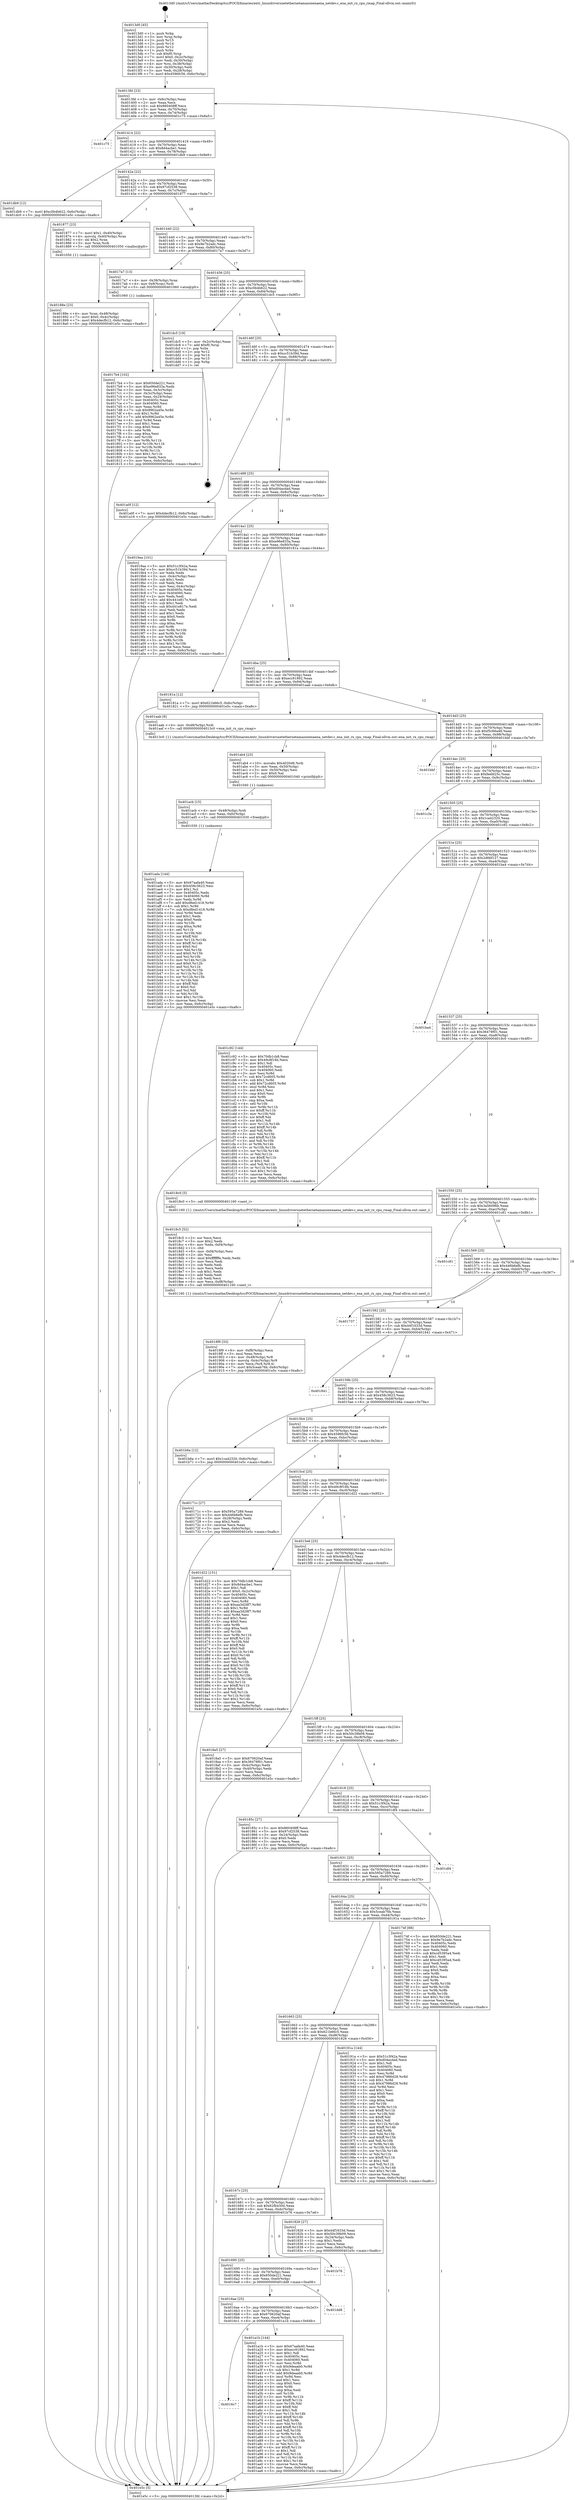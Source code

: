digraph "0x4013d0" {
  label = "0x4013d0 (/mnt/c/Users/mathe/Desktop/tcc/POCII/binaries/extr_linuxdriversnetethernetamazonenaena_netdev.c_ena_init_rx_cpu_rmap_Final-ollvm.out::main(0))"
  labelloc = "t"
  node[shape=record]

  Entry [label="",width=0.3,height=0.3,shape=circle,fillcolor=black,style=filled]
  "0x4013fd" [label="{
     0x4013fd [23]\l
     | [instrs]\l
     &nbsp;&nbsp;0x4013fd \<+3\>: mov -0x6c(%rbp),%eax\l
     &nbsp;&nbsp;0x401400 \<+2\>: mov %eax,%ecx\l
     &nbsp;&nbsp;0x401402 \<+6\>: sub $0x860408ff,%ecx\l
     &nbsp;&nbsp;0x401408 \<+3\>: mov %eax,-0x70(%rbp)\l
     &nbsp;&nbsp;0x40140b \<+3\>: mov %ecx,-0x74(%rbp)\l
     &nbsp;&nbsp;0x40140e \<+6\>: je 0000000000401c75 \<main+0x8a5\>\l
  }"]
  "0x401c75" [label="{
     0x401c75\l
  }", style=dashed]
  "0x401414" [label="{
     0x401414 [22]\l
     | [instrs]\l
     &nbsp;&nbsp;0x401414 \<+5\>: jmp 0000000000401419 \<main+0x49\>\l
     &nbsp;&nbsp;0x401419 \<+3\>: mov -0x70(%rbp),%eax\l
     &nbsp;&nbsp;0x40141c \<+5\>: sub $0x8d4acbe1,%eax\l
     &nbsp;&nbsp;0x401421 \<+3\>: mov %eax,-0x78(%rbp)\l
     &nbsp;&nbsp;0x401424 \<+6\>: je 0000000000401db9 \<main+0x9e9\>\l
  }"]
  Exit [label="",width=0.3,height=0.3,shape=circle,fillcolor=black,style=filled,peripheries=2]
  "0x401db9" [label="{
     0x401db9 [12]\l
     | [instrs]\l
     &nbsp;&nbsp;0x401db9 \<+7\>: movl $0xc0b4b622,-0x6c(%rbp)\l
     &nbsp;&nbsp;0x401dc0 \<+5\>: jmp 0000000000401e5c \<main+0xa8c\>\l
  }"]
  "0x40142a" [label="{
     0x40142a [22]\l
     | [instrs]\l
     &nbsp;&nbsp;0x40142a \<+5\>: jmp 000000000040142f \<main+0x5f\>\l
     &nbsp;&nbsp;0x40142f \<+3\>: mov -0x70(%rbp),%eax\l
     &nbsp;&nbsp;0x401432 \<+5\>: sub $0x97cf2538,%eax\l
     &nbsp;&nbsp;0x401437 \<+3\>: mov %eax,-0x7c(%rbp)\l
     &nbsp;&nbsp;0x40143a \<+6\>: je 0000000000401877 \<main+0x4a7\>\l
  }"]
  "0x401ada" [label="{
     0x401ada [144]\l
     | [instrs]\l
     &nbsp;&nbsp;0x401ada \<+5\>: mov $0x67aafa40,%eax\l
     &nbsp;&nbsp;0x401adf \<+5\>: mov $0x458c3623,%esi\l
     &nbsp;&nbsp;0x401ae4 \<+2\>: mov $0x1,%cl\l
     &nbsp;&nbsp;0x401ae6 \<+7\>: mov 0x40405c,%edx\l
     &nbsp;&nbsp;0x401aed \<+8\>: mov 0x404060,%r8d\l
     &nbsp;&nbsp;0x401af5 \<+3\>: mov %edx,%r9d\l
     &nbsp;&nbsp;0x401af8 \<+7\>: add $0xd8ed1418,%r9d\l
     &nbsp;&nbsp;0x401aff \<+4\>: sub $0x1,%r9d\l
     &nbsp;&nbsp;0x401b03 \<+7\>: sub $0xd8ed1418,%r9d\l
     &nbsp;&nbsp;0x401b0a \<+4\>: imul %r9d,%edx\l
     &nbsp;&nbsp;0x401b0e \<+3\>: and $0x1,%edx\l
     &nbsp;&nbsp;0x401b11 \<+3\>: cmp $0x0,%edx\l
     &nbsp;&nbsp;0x401b14 \<+4\>: sete %r10b\l
     &nbsp;&nbsp;0x401b18 \<+4\>: cmp $0xa,%r8d\l
     &nbsp;&nbsp;0x401b1c \<+4\>: setl %r11b\l
     &nbsp;&nbsp;0x401b20 \<+3\>: mov %r10b,%bl\l
     &nbsp;&nbsp;0x401b23 \<+3\>: xor $0xff,%bl\l
     &nbsp;&nbsp;0x401b26 \<+3\>: mov %r11b,%r14b\l
     &nbsp;&nbsp;0x401b29 \<+4\>: xor $0xff,%r14b\l
     &nbsp;&nbsp;0x401b2d \<+3\>: xor $0x0,%cl\l
     &nbsp;&nbsp;0x401b30 \<+3\>: mov %bl,%r15b\l
     &nbsp;&nbsp;0x401b33 \<+4\>: and $0x0,%r15b\l
     &nbsp;&nbsp;0x401b37 \<+3\>: and %cl,%r10b\l
     &nbsp;&nbsp;0x401b3a \<+3\>: mov %r14b,%r12b\l
     &nbsp;&nbsp;0x401b3d \<+4\>: and $0x0,%r12b\l
     &nbsp;&nbsp;0x401b41 \<+3\>: and %cl,%r11b\l
     &nbsp;&nbsp;0x401b44 \<+3\>: or %r10b,%r15b\l
     &nbsp;&nbsp;0x401b47 \<+3\>: or %r11b,%r12b\l
     &nbsp;&nbsp;0x401b4a \<+3\>: xor %r12b,%r15b\l
     &nbsp;&nbsp;0x401b4d \<+3\>: or %r14b,%bl\l
     &nbsp;&nbsp;0x401b50 \<+3\>: xor $0xff,%bl\l
     &nbsp;&nbsp;0x401b53 \<+3\>: or $0x0,%cl\l
     &nbsp;&nbsp;0x401b56 \<+2\>: and %cl,%bl\l
     &nbsp;&nbsp;0x401b58 \<+3\>: or %bl,%r15b\l
     &nbsp;&nbsp;0x401b5b \<+4\>: test $0x1,%r15b\l
     &nbsp;&nbsp;0x401b5f \<+3\>: cmovne %esi,%eax\l
     &nbsp;&nbsp;0x401b62 \<+3\>: mov %eax,-0x6c(%rbp)\l
     &nbsp;&nbsp;0x401b65 \<+5\>: jmp 0000000000401e5c \<main+0xa8c\>\l
  }"]
  "0x401877" [label="{
     0x401877 [23]\l
     | [instrs]\l
     &nbsp;&nbsp;0x401877 \<+7\>: movl $0x1,-0x40(%rbp)\l
     &nbsp;&nbsp;0x40187e \<+4\>: movslq -0x40(%rbp),%rax\l
     &nbsp;&nbsp;0x401882 \<+4\>: shl $0x2,%rax\l
     &nbsp;&nbsp;0x401886 \<+3\>: mov %rax,%rdi\l
     &nbsp;&nbsp;0x401889 \<+5\>: call 0000000000401050 \<malloc@plt\>\l
     | [calls]\l
     &nbsp;&nbsp;0x401050 \{1\} (unknown)\l
  }"]
  "0x401440" [label="{
     0x401440 [22]\l
     | [instrs]\l
     &nbsp;&nbsp;0x401440 \<+5\>: jmp 0000000000401445 \<main+0x75\>\l
     &nbsp;&nbsp;0x401445 \<+3\>: mov -0x70(%rbp),%eax\l
     &nbsp;&nbsp;0x401448 \<+5\>: sub $0x9e7b2adc,%eax\l
     &nbsp;&nbsp;0x40144d \<+3\>: mov %eax,-0x80(%rbp)\l
     &nbsp;&nbsp;0x401450 \<+6\>: je 00000000004017a7 \<main+0x3d7\>\l
  }"]
  "0x401acb" [label="{
     0x401acb [15]\l
     | [instrs]\l
     &nbsp;&nbsp;0x401acb \<+4\>: mov -0x48(%rbp),%rdi\l
     &nbsp;&nbsp;0x401acf \<+6\>: mov %eax,-0xfc(%rbp)\l
     &nbsp;&nbsp;0x401ad5 \<+5\>: call 0000000000401030 \<free@plt\>\l
     | [calls]\l
     &nbsp;&nbsp;0x401030 \{1\} (unknown)\l
  }"]
  "0x4017a7" [label="{
     0x4017a7 [13]\l
     | [instrs]\l
     &nbsp;&nbsp;0x4017a7 \<+4\>: mov -0x38(%rbp),%rax\l
     &nbsp;&nbsp;0x4017ab \<+4\>: mov 0x8(%rax),%rdi\l
     &nbsp;&nbsp;0x4017af \<+5\>: call 0000000000401060 \<atoi@plt\>\l
     | [calls]\l
     &nbsp;&nbsp;0x401060 \{1\} (unknown)\l
  }"]
  "0x401456" [label="{
     0x401456 [25]\l
     | [instrs]\l
     &nbsp;&nbsp;0x401456 \<+5\>: jmp 000000000040145b \<main+0x8b\>\l
     &nbsp;&nbsp;0x40145b \<+3\>: mov -0x70(%rbp),%eax\l
     &nbsp;&nbsp;0x40145e \<+5\>: sub $0xc0b4b622,%eax\l
     &nbsp;&nbsp;0x401463 \<+6\>: mov %eax,-0x84(%rbp)\l
     &nbsp;&nbsp;0x401469 \<+6\>: je 0000000000401dc5 \<main+0x9f5\>\l
  }"]
  "0x401ab4" [label="{
     0x401ab4 [23]\l
     | [instrs]\l
     &nbsp;&nbsp;0x401ab4 \<+10\>: movabs $0x4020d6,%rdi\l
     &nbsp;&nbsp;0x401abe \<+3\>: mov %eax,-0x50(%rbp)\l
     &nbsp;&nbsp;0x401ac1 \<+3\>: mov -0x50(%rbp),%esi\l
     &nbsp;&nbsp;0x401ac4 \<+2\>: mov $0x0,%al\l
     &nbsp;&nbsp;0x401ac6 \<+5\>: call 0000000000401040 \<printf@plt\>\l
     | [calls]\l
     &nbsp;&nbsp;0x401040 \{1\} (unknown)\l
  }"]
  "0x401dc5" [label="{
     0x401dc5 [19]\l
     | [instrs]\l
     &nbsp;&nbsp;0x401dc5 \<+3\>: mov -0x2c(%rbp),%eax\l
     &nbsp;&nbsp;0x401dc8 \<+7\>: add $0xf0,%rsp\l
     &nbsp;&nbsp;0x401dcf \<+1\>: pop %rbx\l
     &nbsp;&nbsp;0x401dd0 \<+2\>: pop %r12\l
     &nbsp;&nbsp;0x401dd2 \<+2\>: pop %r14\l
     &nbsp;&nbsp;0x401dd4 \<+2\>: pop %r15\l
     &nbsp;&nbsp;0x401dd6 \<+1\>: pop %rbp\l
     &nbsp;&nbsp;0x401dd7 \<+1\>: ret\l
  }"]
  "0x40146f" [label="{
     0x40146f [25]\l
     | [instrs]\l
     &nbsp;&nbsp;0x40146f \<+5\>: jmp 0000000000401474 \<main+0xa4\>\l
     &nbsp;&nbsp;0x401474 \<+3\>: mov -0x70(%rbp),%eax\l
     &nbsp;&nbsp;0x401477 \<+5\>: sub $0xcc51b39d,%eax\l
     &nbsp;&nbsp;0x40147c \<+6\>: mov %eax,-0x88(%rbp)\l
     &nbsp;&nbsp;0x401482 \<+6\>: je 0000000000401a0f \<main+0x63f\>\l
  }"]
  "0x4016c7" [label="{
     0x4016c7\l
  }", style=dashed]
  "0x401a0f" [label="{
     0x401a0f [12]\l
     | [instrs]\l
     &nbsp;&nbsp;0x401a0f \<+7\>: movl $0x4decfb12,-0x6c(%rbp)\l
     &nbsp;&nbsp;0x401a16 \<+5\>: jmp 0000000000401e5c \<main+0xa8c\>\l
  }"]
  "0x401488" [label="{
     0x401488 [25]\l
     | [instrs]\l
     &nbsp;&nbsp;0x401488 \<+5\>: jmp 000000000040148d \<main+0xbd\>\l
     &nbsp;&nbsp;0x40148d \<+3\>: mov -0x70(%rbp),%eax\l
     &nbsp;&nbsp;0x401490 \<+5\>: sub $0xd04acdad,%eax\l
     &nbsp;&nbsp;0x401495 \<+6\>: mov %eax,-0x8c(%rbp)\l
     &nbsp;&nbsp;0x40149b \<+6\>: je 00000000004019aa \<main+0x5da\>\l
  }"]
  "0x401a1b" [label="{
     0x401a1b [144]\l
     | [instrs]\l
     &nbsp;&nbsp;0x401a1b \<+5\>: mov $0x67aafa40,%eax\l
     &nbsp;&nbsp;0x401a20 \<+5\>: mov $0xecc91892,%ecx\l
     &nbsp;&nbsp;0x401a25 \<+2\>: mov $0x1,%dl\l
     &nbsp;&nbsp;0x401a27 \<+7\>: mov 0x40405c,%esi\l
     &nbsp;&nbsp;0x401a2e \<+7\>: mov 0x404060,%edi\l
     &nbsp;&nbsp;0x401a35 \<+3\>: mov %esi,%r8d\l
     &nbsp;&nbsp;0x401a38 \<+7\>: sub $0x9deaab0,%r8d\l
     &nbsp;&nbsp;0x401a3f \<+4\>: sub $0x1,%r8d\l
     &nbsp;&nbsp;0x401a43 \<+7\>: add $0x9deaab0,%r8d\l
     &nbsp;&nbsp;0x401a4a \<+4\>: imul %r8d,%esi\l
     &nbsp;&nbsp;0x401a4e \<+3\>: and $0x1,%esi\l
     &nbsp;&nbsp;0x401a51 \<+3\>: cmp $0x0,%esi\l
     &nbsp;&nbsp;0x401a54 \<+4\>: sete %r9b\l
     &nbsp;&nbsp;0x401a58 \<+3\>: cmp $0xa,%edi\l
     &nbsp;&nbsp;0x401a5b \<+4\>: setl %r10b\l
     &nbsp;&nbsp;0x401a5f \<+3\>: mov %r9b,%r11b\l
     &nbsp;&nbsp;0x401a62 \<+4\>: xor $0xff,%r11b\l
     &nbsp;&nbsp;0x401a66 \<+3\>: mov %r10b,%bl\l
     &nbsp;&nbsp;0x401a69 \<+3\>: xor $0xff,%bl\l
     &nbsp;&nbsp;0x401a6c \<+3\>: xor $0x1,%dl\l
     &nbsp;&nbsp;0x401a6f \<+3\>: mov %r11b,%r14b\l
     &nbsp;&nbsp;0x401a72 \<+4\>: and $0xff,%r14b\l
     &nbsp;&nbsp;0x401a76 \<+3\>: and %dl,%r9b\l
     &nbsp;&nbsp;0x401a79 \<+3\>: mov %bl,%r15b\l
     &nbsp;&nbsp;0x401a7c \<+4\>: and $0xff,%r15b\l
     &nbsp;&nbsp;0x401a80 \<+3\>: and %dl,%r10b\l
     &nbsp;&nbsp;0x401a83 \<+3\>: or %r9b,%r14b\l
     &nbsp;&nbsp;0x401a86 \<+3\>: or %r10b,%r15b\l
     &nbsp;&nbsp;0x401a89 \<+3\>: xor %r15b,%r14b\l
     &nbsp;&nbsp;0x401a8c \<+3\>: or %bl,%r11b\l
     &nbsp;&nbsp;0x401a8f \<+4\>: xor $0xff,%r11b\l
     &nbsp;&nbsp;0x401a93 \<+3\>: or $0x1,%dl\l
     &nbsp;&nbsp;0x401a96 \<+3\>: and %dl,%r11b\l
     &nbsp;&nbsp;0x401a99 \<+3\>: or %r11b,%r14b\l
     &nbsp;&nbsp;0x401a9c \<+4\>: test $0x1,%r14b\l
     &nbsp;&nbsp;0x401aa0 \<+3\>: cmovne %ecx,%eax\l
     &nbsp;&nbsp;0x401aa3 \<+3\>: mov %eax,-0x6c(%rbp)\l
     &nbsp;&nbsp;0x401aa6 \<+5\>: jmp 0000000000401e5c \<main+0xa8c\>\l
  }"]
  "0x4019aa" [label="{
     0x4019aa [101]\l
     | [instrs]\l
     &nbsp;&nbsp;0x4019aa \<+5\>: mov $0x51c3f42a,%eax\l
     &nbsp;&nbsp;0x4019af \<+5\>: mov $0xcc51b39d,%ecx\l
     &nbsp;&nbsp;0x4019b4 \<+2\>: xor %edx,%edx\l
     &nbsp;&nbsp;0x4019b6 \<+3\>: mov -0x4c(%rbp),%esi\l
     &nbsp;&nbsp;0x4019b9 \<+3\>: sub $0x1,%edx\l
     &nbsp;&nbsp;0x4019bc \<+2\>: sub %edx,%esi\l
     &nbsp;&nbsp;0x4019be \<+3\>: mov %esi,-0x4c(%rbp)\l
     &nbsp;&nbsp;0x4019c1 \<+7\>: mov 0x40405c,%edx\l
     &nbsp;&nbsp;0x4019c8 \<+7\>: mov 0x404060,%esi\l
     &nbsp;&nbsp;0x4019cf \<+2\>: mov %edx,%edi\l
     &nbsp;&nbsp;0x4019d1 \<+6\>: add $0x441e817e,%edi\l
     &nbsp;&nbsp;0x4019d7 \<+3\>: sub $0x1,%edi\l
     &nbsp;&nbsp;0x4019da \<+6\>: sub $0x441e817e,%edi\l
     &nbsp;&nbsp;0x4019e0 \<+3\>: imul %edi,%edx\l
     &nbsp;&nbsp;0x4019e3 \<+3\>: and $0x1,%edx\l
     &nbsp;&nbsp;0x4019e6 \<+3\>: cmp $0x0,%edx\l
     &nbsp;&nbsp;0x4019e9 \<+4\>: sete %r8b\l
     &nbsp;&nbsp;0x4019ed \<+3\>: cmp $0xa,%esi\l
     &nbsp;&nbsp;0x4019f0 \<+4\>: setl %r9b\l
     &nbsp;&nbsp;0x4019f4 \<+3\>: mov %r8b,%r10b\l
     &nbsp;&nbsp;0x4019f7 \<+3\>: and %r9b,%r10b\l
     &nbsp;&nbsp;0x4019fa \<+3\>: xor %r9b,%r8b\l
     &nbsp;&nbsp;0x4019fd \<+3\>: or %r8b,%r10b\l
     &nbsp;&nbsp;0x401a00 \<+4\>: test $0x1,%r10b\l
     &nbsp;&nbsp;0x401a04 \<+3\>: cmovne %ecx,%eax\l
     &nbsp;&nbsp;0x401a07 \<+3\>: mov %eax,-0x6c(%rbp)\l
     &nbsp;&nbsp;0x401a0a \<+5\>: jmp 0000000000401e5c \<main+0xa8c\>\l
  }"]
  "0x4014a1" [label="{
     0x4014a1 [25]\l
     | [instrs]\l
     &nbsp;&nbsp;0x4014a1 \<+5\>: jmp 00000000004014a6 \<main+0xd6\>\l
     &nbsp;&nbsp;0x4014a6 \<+3\>: mov -0x70(%rbp),%eax\l
     &nbsp;&nbsp;0x4014a9 \<+5\>: sub $0xe96e833a,%eax\l
     &nbsp;&nbsp;0x4014ae \<+6\>: mov %eax,-0x90(%rbp)\l
     &nbsp;&nbsp;0x4014b4 \<+6\>: je 000000000040181a \<main+0x44a\>\l
  }"]
  "0x4016ae" [label="{
     0x4016ae [25]\l
     | [instrs]\l
     &nbsp;&nbsp;0x4016ae \<+5\>: jmp 00000000004016b3 \<main+0x2e3\>\l
     &nbsp;&nbsp;0x4016b3 \<+3\>: mov -0x70(%rbp),%eax\l
     &nbsp;&nbsp;0x4016b6 \<+5\>: sub $0x670620af,%eax\l
     &nbsp;&nbsp;0x4016bb \<+6\>: mov %eax,-0xe4(%rbp)\l
     &nbsp;&nbsp;0x4016c1 \<+6\>: je 0000000000401a1b \<main+0x64b\>\l
  }"]
  "0x40181a" [label="{
     0x40181a [12]\l
     | [instrs]\l
     &nbsp;&nbsp;0x40181a \<+7\>: movl $0x621b66c5,-0x6c(%rbp)\l
     &nbsp;&nbsp;0x401821 \<+5\>: jmp 0000000000401e5c \<main+0xa8c\>\l
  }"]
  "0x4014ba" [label="{
     0x4014ba [25]\l
     | [instrs]\l
     &nbsp;&nbsp;0x4014ba \<+5\>: jmp 00000000004014bf \<main+0xef\>\l
     &nbsp;&nbsp;0x4014bf \<+3\>: mov -0x70(%rbp),%eax\l
     &nbsp;&nbsp;0x4014c2 \<+5\>: sub $0xecc91892,%eax\l
     &nbsp;&nbsp;0x4014c7 \<+6\>: mov %eax,-0x94(%rbp)\l
     &nbsp;&nbsp;0x4014cd \<+6\>: je 0000000000401aab \<main+0x6db\>\l
  }"]
  "0x401dd8" [label="{
     0x401dd8\l
  }", style=dashed]
  "0x401aab" [label="{
     0x401aab [9]\l
     | [instrs]\l
     &nbsp;&nbsp;0x401aab \<+4\>: mov -0x48(%rbp),%rdi\l
     &nbsp;&nbsp;0x401aaf \<+5\>: call 00000000004013c0 \<ena_init_rx_cpu_rmap\>\l
     | [calls]\l
     &nbsp;&nbsp;0x4013c0 \{1\} (/mnt/c/Users/mathe/Desktop/tcc/POCII/binaries/extr_linuxdriversnetethernetamazonenaena_netdev.c_ena_init_rx_cpu_rmap_Final-ollvm.out::ena_init_rx_cpu_rmap)\l
  }"]
  "0x4014d3" [label="{
     0x4014d3 [25]\l
     | [instrs]\l
     &nbsp;&nbsp;0x4014d3 \<+5\>: jmp 00000000004014d8 \<main+0x108\>\l
     &nbsp;&nbsp;0x4014d8 \<+3\>: mov -0x70(%rbp),%eax\l
     &nbsp;&nbsp;0x4014db \<+5\>: sub $0xf5c66a48,%eax\l
     &nbsp;&nbsp;0x4014e0 \<+6\>: mov %eax,-0x98(%rbp)\l
     &nbsp;&nbsp;0x4014e6 \<+6\>: je 0000000000401bbf \<main+0x7ef\>\l
  }"]
  "0x401695" [label="{
     0x401695 [25]\l
     | [instrs]\l
     &nbsp;&nbsp;0x401695 \<+5\>: jmp 000000000040169a \<main+0x2ca\>\l
     &nbsp;&nbsp;0x40169a \<+3\>: mov -0x70(%rbp),%eax\l
     &nbsp;&nbsp;0x40169d \<+5\>: sub $0x650de221,%eax\l
     &nbsp;&nbsp;0x4016a2 \<+6\>: mov %eax,-0xe0(%rbp)\l
     &nbsp;&nbsp;0x4016a8 \<+6\>: je 0000000000401dd8 \<main+0xa08\>\l
  }"]
  "0x401bbf" [label="{
     0x401bbf\l
  }", style=dashed]
  "0x4014ec" [label="{
     0x4014ec [25]\l
     | [instrs]\l
     &nbsp;&nbsp;0x4014ec \<+5\>: jmp 00000000004014f1 \<main+0x121\>\l
     &nbsp;&nbsp;0x4014f1 \<+3\>: mov -0x70(%rbp),%eax\l
     &nbsp;&nbsp;0x4014f4 \<+5\>: sub $0xfeefd25c,%eax\l
     &nbsp;&nbsp;0x4014f9 \<+6\>: mov %eax,-0x9c(%rbp)\l
     &nbsp;&nbsp;0x4014ff \<+6\>: je 0000000000401c3a \<main+0x86a\>\l
  }"]
  "0x401b76" [label="{
     0x401b76\l
  }", style=dashed]
  "0x401c3a" [label="{
     0x401c3a\l
  }", style=dashed]
  "0x401505" [label="{
     0x401505 [25]\l
     | [instrs]\l
     &nbsp;&nbsp;0x401505 \<+5\>: jmp 000000000040150a \<main+0x13a\>\l
     &nbsp;&nbsp;0x40150a \<+3\>: mov -0x70(%rbp),%eax\l
     &nbsp;&nbsp;0x40150d \<+5\>: sub $0x1ca42320,%eax\l
     &nbsp;&nbsp;0x401512 \<+6\>: mov %eax,-0xa0(%rbp)\l
     &nbsp;&nbsp;0x401518 \<+6\>: je 0000000000401c92 \<main+0x8c2\>\l
  }"]
  "0x4018f9" [label="{
     0x4018f9 [33]\l
     | [instrs]\l
     &nbsp;&nbsp;0x4018f9 \<+6\>: mov -0xf8(%rbp),%ecx\l
     &nbsp;&nbsp;0x4018ff \<+3\>: imul %eax,%ecx\l
     &nbsp;&nbsp;0x401902 \<+4\>: mov -0x48(%rbp),%r8\l
     &nbsp;&nbsp;0x401906 \<+4\>: movslq -0x4c(%rbp),%r9\l
     &nbsp;&nbsp;0x40190a \<+4\>: mov %ecx,(%r8,%r9,4)\l
     &nbsp;&nbsp;0x40190e \<+7\>: movl $0x5ceab76b,-0x6c(%rbp)\l
     &nbsp;&nbsp;0x401915 \<+5\>: jmp 0000000000401e5c \<main+0xa8c\>\l
  }"]
  "0x401c92" [label="{
     0x401c92 [144]\l
     | [instrs]\l
     &nbsp;&nbsp;0x401c92 \<+5\>: mov $0x70db1cb8,%eax\l
     &nbsp;&nbsp;0x401c97 \<+5\>: mov $0x49c8f16b,%ecx\l
     &nbsp;&nbsp;0x401c9c \<+2\>: mov $0x1,%dl\l
     &nbsp;&nbsp;0x401c9e \<+7\>: mov 0x40405c,%esi\l
     &nbsp;&nbsp;0x401ca5 \<+7\>: mov 0x404060,%edi\l
     &nbsp;&nbsp;0x401cac \<+3\>: mov %esi,%r8d\l
     &nbsp;&nbsp;0x401caf \<+7\>: sub $0x72cd605,%r8d\l
     &nbsp;&nbsp;0x401cb6 \<+4\>: sub $0x1,%r8d\l
     &nbsp;&nbsp;0x401cba \<+7\>: add $0x72cd605,%r8d\l
     &nbsp;&nbsp;0x401cc1 \<+4\>: imul %r8d,%esi\l
     &nbsp;&nbsp;0x401cc5 \<+3\>: and $0x1,%esi\l
     &nbsp;&nbsp;0x401cc8 \<+3\>: cmp $0x0,%esi\l
     &nbsp;&nbsp;0x401ccb \<+4\>: sete %r9b\l
     &nbsp;&nbsp;0x401ccf \<+3\>: cmp $0xa,%edi\l
     &nbsp;&nbsp;0x401cd2 \<+4\>: setl %r10b\l
     &nbsp;&nbsp;0x401cd6 \<+3\>: mov %r9b,%r11b\l
     &nbsp;&nbsp;0x401cd9 \<+4\>: xor $0xff,%r11b\l
     &nbsp;&nbsp;0x401cdd \<+3\>: mov %r10b,%bl\l
     &nbsp;&nbsp;0x401ce0 \<+3\>: xor $0xff,%bl\l
     &nbsp;&nbsp;0x401ce3 \<+3\>: xor $0x1,%dl\l
     &nbsp;&nbsp;0x401ce6 \<+3\>: mov %r11b,%r14b\l
     &nbsp;&nbsp;0x401ce9 \<+4\>: and $0xff,%r14b\l
     &nbsp;&nbsp;0x401ced \<+3\>: and %dl,%r9b\l
     &nbsp;&nbsp;0x401cf0 \<+3\>: mov %bl,%r15b\l
     &nbsp;&nbsp;0x401cf3 \<+4\>: and $0xff,%r15b\l
     &nbsp;&nbsp;0x401cf7 \<+3\>: and %dl,%r10b\l
     &nbsp;&nbsp;0x401cfa \<+3\>: or %r9b,%r14b\l
     &nbsp;&nbsp;0x401cfd \<+3\>: or %r10b,%r15b\l
     &nbsp;&nbsp;0x401d00 \<+3\>: xor %r15b,%r14b\l
     &nbsp;&nbsp;0x401d03 \<+3\>: or %bl,%r11b\l
     &nbsp;&nbsp;0x401d06 \<+4\>: xor $0xff,%r11b\l
     &nbsp;&nbsp;0x401d0a \<+3\>: or $0x1,%dl\l
     &nbsp;&nbsp;0x401d0d \<+3\>: and %dl,%r11b\l
     &nbsp;&nbsp;0x401d10 \<+3\>: or %r11b,%r14b\l
     &nbsp;&nbsp;0x401d13 \<+4\>: test $0x1,%r14b\l
     &nbsp;&nbsp;0x401d17 \<+3\>: cmovne %ecx,%eax\l
     &nbsp;&nbsp;0x401d1a \<+3\>: mov %eax,-0x6c(%rbp)\l
     &nbsp;&nbsp;0x401d1d \<+5\>: jmp 0000000000401e5c \<main+0xa8c\>\l
  }"]
  "0x40151e" [label="{
     0x40151e [25]\l
     | [instrs]\l
     &nbsp;&nbsp;0x40151e \<+5\>: jmp 0000000000401523 \<main+0x153\>\l
     &nbsp;&nbsp;0x401523 \<+3\>: mov -0x70(%rbp),%eax\l
     &nbsp;&nbsp;0x401526 \<+5\>: sub $0x2d66f127,%eax\l
     &nbsp;&nbsp;0x40152b \<+6\>: mov %eax,-0xa4(%rbp)\l
     &nbsp;&nbsp;0x401531 \<+6\>: je 0000000000401ba4 \<main+0x7d4\>\l
  }"]
  "0x4018c5" [label="{
     0x4018c5 [52]\l
     | [instrs]\l
     &nbsp;&nbsp;0x4018c5 \<+2\>: xor %ecx,%ecx\l
     &nbsp;&nbsp;0x4018c7 \<+5\>: mov $0x2,%edx\l
     &nbsp;&nbsp;0x4018cc \<+6\>: mov %edx,-0xf4(%rbp)\l
     &nbsp;&nbsp;0x4018d2 \<+1\>: cltd\l
     &nbsp;&nbsp;0x4018d3 \<+6\>: mov -0xf4(%rbp),%esi\l
     &nbsp;&nbsp;0x4018d9 \<+2\>: idiv %esi\l
     &nbsp;&nbsp;0x4018db \<+6\>: imul $0xfffffffe,%edx,%edx\l
     &nbsp;&nbsp;0x4018e1 \<+2\>: mov %ecx,%edi\l
     &nbsp;&nbsp;0x4018e3 \<+2\>: sub %edx,%edi\l
     &nbsp;&nbsp;0x4018e5 \<+2\>: mov %ecx,%edx\l
     &nbsp;&nbsp;0x4018e7 \<+3\>: sub $0x1,%edx\l
     &nbsp;&nbsp;0x4018ea \<+2\>: add %edx,%edi\l
     &nbsp;&nbsp;0x4018ec \<+2\>: sub %edi,%ecx\l
     &nbsp;&nbsp;0x4018ee \<+6\>: mov %ecx,-0xf8(%rbp)\l
     &nbsp;&nbsp;0x4018f4 \<+5\>: call 0000000000401160 \<next_i\>\l
     | [calls]\l
     &nbsp;&nbsp;0x401160 \{1\} (/mnt/c/Users/mathe/Desktop/tcc/POCII/binaries/extr_linuxdriversnetethernetamazonenaena_netdev.c_ena_init_rx_cpu_rmap_Final-ollvm.out::next_i)\l
  }"]
  "0x401ba4" [label="{
     0x401ba4\l
  }", style=dashed]
  "0x401537" [label="{
     0x401537 [25]\l
     | [instrs]\l
     &nbsp;&nbsp;0x401537 \<+5\>: jmp 000000000040153c \<main+0x16c\>\l
     &nbsp;&nbsp;0x40153c \<+3\>: mov -0x70(%rbp),%eax\l
     &nbsp;&nbsp;0x40153f \<+5\>: sub $0x36478f01,%eax\l
     &nbsp;&nbsp;0x401544 \<+6\>: mov %eax,-0xa8(%rbp)\l
     &nbsp;&nbsp;0x40154a \<+6\>: je 00000000004018c0 \<main+0x4f0\>\l
  }"]
  "0x40188e" [label="{
     0x40188e [23]\l
     | [instrs]\l
     &nbsp;&nbsp;0x40188e \<+4\>: mov %rax,-0x48(%rbp)\l
     &nbsp;&nbsp;0x401892 \<+7\>: movl $0x0,-0x4c(%rbp)\l
     &nbsp;&nbsp;0x401899 \<+7\>: movl $0x4decfb12,-0x6c(%rbp)\l
     &nbsp;&nbsp;0x4018a0 \<+5\>: jmp 0000000000401e5c \<main+0xa8c\>\l
  }"]
  "0x4018c0" [label="{
     0x4018c0 [5]\l
     | [instrs]\l
     &nbsp;&nbsp;0x4018c0 \<+5\>: call 0000000000401160 \<next_i\>\l
     | [calls]\l
     &nbsp;&nbsp;0x401160 \{1\} (/mnt/c/Users/mathe/Desktop/tcc/POCII/binaries/extr_linuxdriversnetethernetamazonenaena_netdev.c_ena_init_rx_cpu_rmap_Final-ollvm.out::next_i)\l
  }"]
  "0x401550" [label="{
     0x401550 [25]\l
     | [instrs]\l
     &nbsp;&nbsp;0x401550 \<+5\>: jmp 0000000000401555 \<main+0x185\>\l
     &nbsp;&nbsp;0x401555 \<+3\>: mov -0x70(%rbp),%eax\l
     &nbsp;&nbsp;0x401558 \<+5\>: sub $0x3a56096b,%eax\l
     &nbsp;&nbsp;0x40155d \<+6\>: mov %eax,-0xac(%rbp)\l
     &nbsp;&nbsp;0x401563 \<+6\>: je 0000000000401c81 \<main+0x8b1\>\l
  }"]
  "0x40167c" [label="{
     0x40167c [25]\l
     | [instrs]\l
     &nbsp;&nbsp;0x40167c \<+5\>: jmp 0000000000401681 \<main+0x2b1\>\l
     &nbsp;&nbsp;0x401681 \<+3\>: mov -0x70(%rbp),%eax\l
     &nbsp;&nbsp;0x401684 \<+5\>: sub $0x62fb430d,%eax\l
     &nbsp;&nbsp;0x401689 \<+6\>: mov %eax,-0xdc(%rbp)\l
     &nbsp;&nbsp;0x40168f \<+6\>: je 0000000000401b76 \<main+0x7a6\>\l
  }"]
  "0x401c81" [label="{
     0x401c81\l
  }", style=dashed]
  "0x401569" [label="{
     0x401569 [25]\l
     | [instrs]\l
     &nbsp;&nbsp;0x401569 \<+5\>: jmp 000000000040156e \<main+0x19e\>\l
     &nbsp;&nbsp;0x40156e \<+3\>: mov -0x70(%rbp),%eax\l
     &nbsp;&nbsp;0x401571 \<+5\>: sub $0x446b6efb,%eax\l
     &nbsp;&nbsp;0x401576 \<+6\>: mov %eax,-0xb0(%rbp)\l
     &nbsp;&nbsp;0x40157c \<+6\>: je 0000000000401737 \<main+0x367\>\l
  }"]
  "0x401826" [label="{
     0x401826 [27]\l
     | [instrs]\l
     &nbsp;&nbsp;0x401826 \<+5\>: mov $0x44f1633d,%eax\l
     &nbsp;&nbsp;0x40182b \<+5\>: mov $0x50c39b09,%ecx\l
     &nbsp;&nbsp;0x401830 \<+3\>: mov -0x24(%rbp),%edx\l
     &nbsp;&nbsp;0x401833 \<+3\>: cmp $0x1,%edx\l
     &nbsp;&nbsp;0x401836 \<+3\>: cmovl %ecx,%eax\l
     &nbsp;&nbsp;0x401839 \<+3\>: mov %eax,-0x6c(%rbp)\l
     &nbsp;&nbsp;0x40183c \<+5\>: jmp 0000000000401e5c \<main+0xa8c\>\l
  }"]
  "0x401737" [label="{
     0x401737\l
  }", style=dashed]
  "0x401582" [label="{
     0x401582 [25]\l
     | [instrs]\l
     &nbsp;&nbsp;0x401582 \<+5\>: jmp 0000000000401587 \<main+0x1b7\>\l
     &nbsp;&nbsp;0x401587 \<+3\>: mov -0x70(%rbp),%eax\l
     &nbsp;&nbsp;0x40158a \<+5\>: sub $0x44f1633d,%eax\l
     &nbsp;&nbsp;0x40158f \<+6\>: mov %eax,-0xb4(%rbp)\l
     &nbsp;&nbsp;0x401595 \<+6\>: je 0000000000401841 \<main+0x471\>\l
  }"]
  "0x401663" [label="{
     0x401663 [25]\l
     | [instrs]\l
     &nbsp;&nbsp;0x401663 \<+5\>: jmp 0000000000401668 \<main+0x298\>\l
     &nbsp;&nbsp;0x401668 \<+3\>: mov -0x70(%rbp),%eax\l
     &nbsp;&nbsp;0x40166b \<+5\>: sub $0x621b66c5,%eax\l
     &nbsp;&nbsp;0x401670 \<+6\>: mov %eax,-0xd8(%rbp)\l
     &nbsp;&nbsp;0x401676 \<+6\>: je 0000000000401826 \<main+0x456\>\l
  }"]
  "0x401841" [label="{
     0x401841\l
  }", style=dashed]
  "0x40159b" [label="{
     0x40159b [25]\l
     | [instrs]\l
     &nbsp;&nbsp;0x40159b \<+5\>: jmp 00000000004015a0 \<main+0x1d0\>\l
     &nbsp;&nbsp;0x4015a0 \<+3\>: mov -0x70(%rbp),%eax\l
     &nbsp;&nbsp;0x4015a3 \<+5\>: sub $0x458c3623,%eax\l
     &nbsp;&nbsp;0x4015a8 \<+6\>: mov %eax,-0xb8(%rbp)\l
     &nbsp;&nbsp;0x4015ae \<+6\>: je 0000000000401b6a \<main+0x79a\>\l
  }"]
  "0x40191a" [label="{
     0x40191a [144]\l
     | [instrs]\l
     &nbsp;&nbsp;0x40191a \<+5\>: mov $0x51c3f42a,%eax\l
     &nbsp;&nbsp;0x40191f \<+5\>: mov $0xd04acdad,%ecx\l
     &nbsp;&nbsp;0x401924 \<+2\>: mov $0x1,%dl\l
     &nbsp;&nbsp;0x401926 \<+7\>: mov 0x40405c,%esi\l
     &nbsp;&nbsp;0x40192d \<+7\>: mov 0x404060,%edi\l
     &nbsp;&nbsp;0x401934 \<+3\>: mov %esi,%r8d\l
     &nbsp;&nbsp;0x401937 \<+7\>: add $0x47986d28,%r8d\l
     &nbsp;&nbsp;0x40193e \<+4\>: sub $0x1,%r8d\l
     &nbsp;&nbsp;0x401942 \<+7\>: sub $0x47986d28,%r8d\l
     &nbsp;&nbsp;0x401949 \<+4\>: imul %r8d,%esi\l
     &nbsp;&nbsp;0x40194d \<+3\>: and $0x1,%esi\l
     &nbsp;&nbsp;0x401950 \<+3\>: cmp $0x0,%esi\l
     &nbsp;&nbsp;0x401953 \<+4\>: sete %r9b\l
     &nbsp;&nbsp;0x401957 \<+3\>: cmp $0xa,%edi\l
     &nbsp;&nbsp;0x40195a \<+4\>: setl %r10b\l
     &nbsp;&nbsp;0x40195e \<+3\>: mov %r9b,%r11b\l
     &nbsp;&nbsp;0x401961 \<+4\>: xor $0xff,%r11b\l
     &nbsp;&nbsp;0x401965 \<+3\>: mov %r10b,%bl\l
     &nbsp;&nbsp;0x401968 \<+3\>: xor $0xff,%bl\l
     &nbsp;&nbsp;0x40196b \<+3\>: xor $0x1,%dl\l
     &nbsp;&nbsp;0x40196e \<+3\>: mov %r11b,%r14b\l
     &nbsp;&nbsp;0x401971 \<+4\>: and $0xff,%r14b\l
     &nbsp;&nbsp;0x401975 \<+3\>: and %dl,%r9b\l
     &nbsp;&nbsp;0x401978 \<+3\>: mov %bl,%r15b\l
     &nbsp;&nbsp;0x40197b \<+4\>: and $0xff,%r15b\l
     &nbsp;&nbsp;0x40197f \<+3\>: and %dl,%r10b\l
     &nbsp;&nbsp;0x401982 \<+3\>: or %r9b,%r14b\l
     &nbsp;&nbsp;0x401985 \<+3\>: or %r10b,%r15b\l
     &nbsp;&nbsp;0x401988 \<+3\>: xor %r15b,%r14b\l
     &nbsp;&nbsp;0x40198b \<+3\>: or %bl,%r11b\l
     &nbsp;&nbsp;0x40198e \<+4\>: xor $0xff,%r11b\l
     &nbsp;&nbsp;0x401992 \<+3\>: or $0x1,%dl\l
     &nbsp;&nbsp;0x401995 \<+3\>: and %dl,%r11b\l
     &nbsp;&nbsp;0x401998 \<+3\>: or %r11b,%r14b\l
     &nbsp;&nbsp;0x40199b \<+4\>: test $0x1,%r14b\l
     &nbsp;&nbsp;0x40199f \<+3\>: cmovne %ecx,%eax\l
     &nbsp;&nbsp;0x4019a2 \<+3\>: mov %eax,-0x6c(%rbp)\l
     &nbsp;&nbsp;0x4019a5 \<+5\>: jmp 0000000000401e5c \<main+0xa8c\>\l
  }"]
  "0x401b6a" [label="{
     0x401b6a [12]\l
     | [instrs]\l
     &nbsp;&nbsp;0x401b6a \<+7\>: movl $0x1ca42320,-0x6c(%rbp)\l
     &nbsp;&nbsp;0x401b71 \<+5\>: jmp 0000000000401e5c \<main+0xa8c\>\l
  }"]
  "0x4015b4" [label="{
     0x4015b4 [25]\l
     | [instrs]\l
     &nbsp;&nbsp;0x4015b4 \<+5\>: jmp 00000000004015b9 \<main+0x1e9\>\l
     &nbsp;&nbsp;0x4015b9 \<+3\>: mov -0x70(%rbp),%eax\l
     &nbsp;&nbsp;0x4015bc \<+5\>: sub $0x4596fc56,%eax\l
     &nbsp;&nbsp;0x4015c1 \<+6\>: mov %eax,-0xbc(%rbp)\l
     &nbsp;&nbsp;0x4015c7 \<+6\>: je 000000000040171c \<main+0x34c\>\l
  }"]
  "0x4017b4" [label="{
     0x4017b4 [102]\l
     | [instrs]\l
     &nbsp;&nbsp;0x4017b4 \<+5\>: mov $0x650de221,%ecx\l
     &nbsp;&nbsp;0x4017b9 \<+5\>: mov $0xe96e833a,%edx\l
     &nbsp;&nbsp;0x4017be \<+3\>: mov %eax,-0x3c(%rbp)\l
     &nbsp;&nbsp;0x4017c1 \<+3\>: mov -0x3c(%rbp),%eax\l
     &nbsp;&nbsp;0x4017c4 \<+3\>: mov %eax,-0x24(%rbp)\l
     &nbsp;&nbsp;0x4017c7 \<+7\>: mov 0x40405c,%eax\l
     &nbsp;&nbsp;0x4017ce \<+7\>: mov 0x404060,%esi\l
     &nbsp;&nbsp;0x4017d5 \<+3\>: mov %eax,%r8d\l
     &nbsp;&nbsp;0x4017d8 \<+7\>: sub $0x9962a45e,%r8d\l
     &nbsp;&nbsp;0x4017df \<+4\>: sub $0x1,%r8d\l
     &nbsp;&nbsp;0x4017e3 \<+7\>: add $0x9962a45e,%r8d\l
     &nbsp;&nbsp;0x4017ea \<+4\>: imul %r8d,%eax\l
     &nbsp;&nbsp;0x4017ee \<+3\>: and $0x1,%eax\l
     &nbsp;&nbsp;0x4017f1 \<+3\>: cmp $0x0,%eax\l
     &nbsp;&nbsp;0x4017f4 \<+4\>: sete %r9b\l
     &nbsp;&nbsp;0x4017f8 \<+3\>: cmp $0xa,%esi\l
     &nbsp;&nbsp;0x4017fb \<+4\>: setl %r10b\l
     &nbsp;&nbsp;0x4017ff \<+3\>: mov %r9b,%r11b\l
     &nbsp;&nbsp;0x401802 \<+3\>: and %r10b,%r11b\l
     &nbsp;&nbsp;0x401805 \<+3\>: xor %r10b,%r9b\l
     &nbsp;&nbsp;0x401808 \<+3\>: or %r9b,%r11b\l
     &nbsp;&nbsp;0x40180b \<+4\>: test $0x1,%r11b\l
     &nbsp;&nbsp;0x40180f \<+3\>: cmovne %edx,%ecx\l
     &nbsp;&nbsp;0x401812 \<+3\>: mov %ecx,-0x6c(%rbp)\l
     &nbsp;&nbsp;0x401815 \<+5\>: jmp 0000000000401e5c \<main+0xa8c\>\l
  }"]
  "0x40171c" [label="{
     0x40171c [27]\l
     | [instrs]\l
     &nbsp;&nbsp;0x40171c \<+5\>: mov $0x595a7289,%eax\l
     &nbsp;&nbsp;0x401721 \<+5\>: mov $0x446b6efb,%ecx\l
     &nbsp;&nbsp;0x401726 \<+3\>: mov -0x28(%rbp),%edx\l
     &nbsp;&nbsp;0x401729 \<+3\>: cmp $0x2,%edx\l
     &nbsp;&nbsp;0x40172c \<+3\>: cmovne %ecx,%eax\l
     &nbsp;&nbsp;0x40172f \<+3\>: mov %eax,-0x6c(%rbp)\l
     &nbsp;&nbsp;0x401732 \<+5\>: jmp 0000000000401e5c \<main+0xa8c\>\l
  }"]
  "0x4015cd" [label="{
     0x4015cd [25]\l
     | [instrs]\l
     &nbsp;&nbsp;0x4015cd \<+5\>: jmp 00000000004015d2 \<main+0x202\>\l
     &nbsp;&nbsp;0x4015d2 \<+3\>: mov -0x70(%rbp),%eax\l
     &nbsp;&nbsp;0x4015d5 \<+5\>: sub $0x49c8f16b,%eax\l
     &nbsp;&nbsp;0x4015da \<+6\>: mov %eax,-0xc0(%rbp)\l
     &nbsp;&nbsp;0x4015e0 \<+6\>: je 0000000000401d22 \<main+0x952\>\l
  }"]
  "0x401e5c" [label="{
     0x401e5c [5]\l
     | [instrs]\l
     &nbsp;&nbsp;0x401e5c \<+5\>: jmp 00000000004013fd \<main+0x2d\>\l
  }"]
  "0x4013d0" [label="{
     0x4013d0 [45]\l
     | [instrs]\l
     &nbsp;&nbsp;0x4013d0 \<+1\>: push %rbp\l
     &nbsp;&nbsp;0x4013d1 \<+3\>: mov %rsp,%rbp\l
     &nbsp;&nbsp;0x4013d4 \<+2\>: push %r15\l
     &nbsp;&nbsp;0x4013d6 \<+2\>: push %r14\l
     &nbsp;&nbsp;0x4013d8 \<+2\>: push %r12\l
     &nbsp;&nbsp;0x4013da \<+1\>: push %rbx\l
     &nbsp;&nbsp;0x4013db \<+7\>: sub $0xf0,%rsp\l
     &nbsp;&nbsp;0x4013e2 \<+7\>: movl $0x0,-0x2c(%rbp)\l
     &nbsp;&nbsp;0x4013e9 \<+3\>: mov %edi,-0x30(%rbp)\l
     &nbsp;&nbsp;0x4013ec \<+4\>: mov %rsi,-0x38(%rbp)\l
     &nbsp;&nbsp;0x4013f0 \<+3\>: mov -0x30(%rbp),%edi\l
     &nbsp;&nbsp;0x4013f3 \<+3\>: mov %edi,-0x28(%rbp)\l
     &nbsp;&nbsp;0x4013f6 \<+7\>: movl $0x4596fc56,-0x6c(%rbp)\l
  }"]
  "0x40164a" [label="{
     0x40164a [25]\l
     | [instrs]\l
     &nbsp;&nbsp;0x40164a \<+5\>: jmp 000000000040164f \<main+0x27f\>\l
     &nbsp;&nbsp;0x40164f \<+3\>: mov -0x70(%rbp),%eax\l
     &nbsp;&nbsp;0x401652 \<+5\>: sub $0x5ceab76b,%eax\l
     &nbsp;&nbsp;0x401657 \<+6\>: mov %eax,-0xd4(%rbp)\l
     &nbsp;&nbsp;0x40165d \<+6\>: je 000000000040191a \<main+0x54a\>\l
  }"]
  "0x401d22" [label="{
     0x401d22 [151]\l
     | [instrs]\l
     &nbsp;&nbsp;0x401d22 \<+5\>: mov $0x70db1cb8,%eax\l
     &nbsp;&nbsp;0x401d27 \<+5\>: mov $0x8d4acbe1,%ecx\l
     &nbsp;&nbsp;0x401d2c \<+2\>: mov $0x1,%dl\l
     &nbsp;&nbsp;0x401d2e \<+7\>: movl $0x0,-0x2c(%rbp)\l
     &nbsp;&nbsp;0x401d35 \<+7\>: mov 0x40405c,%esi\l
     &nbsp;&nbsp;0x401d3c \<+7\>: mov 0x404060,%edi\l
     &nbsp;&nbsp;0x401d43 \<+3\>: mov %esi,%r8d\l
     &nbsp;&nbsp;0x401d46 \<+7\>: sub $0xaa3d28f7,%r8d\l
     &nbsp;&nbsp;0x401d4d \<+4\>: sub $0x1,%r8d\l
     &nbsp;&nbsp;0x401d51 \<+7\>: add $0xaa3d28f7,%r8d\l
     &nbsp;&nbsp;0x401d58 \<+4\>: imul %r8d,%esi\l
     &nbsp;&nbsp;0x401d5c \<+3\>: and $0x1,%esi\l
     &nbsp;&nbsp;0x401d5f \<+3\>: cmp $0x0,%esi\l
     &nbsp;&nbsp;0x401d62 \<+4\>: sete %r9b\l
     &nbsp;&nbsp;0x401d66 \<+3\>: cmp $0xa,%edi\l
     &nbsp;&nbsp;0x401d69 \<+4\>: setl %r10b\l
     &nbsp;&nbsp;0x401d6d \<+3\>: mov %r9b,%r11b\l
     &nbsp;&nbsp;0x401d70 \<+4\>: xor $0xff,%r11b\l
     &nbsp;&nbsp;0x401d74 \<+3\>: mov %r10b,%bl\l
     &nbsp;&nbsp;0x401d77 \<+3\>: xor $0xff,%bl\l
     &nbsp;&nbsp;0x401d7a \<+3\>: xor $0x0,%dl\l
     &nbsp;&nbsp;0x401d7d \<+3\>: mov %r11b,%r14b\l
     &nbsp;&nbsp;0x401d80 \<+4\>: and $0x0,%r14b\l
     &nbsp;&nbsp;0x401d84 \<+3\>: and %dl,%r9b\l
     &nbsp;&nbsp;0x401d87 \<+3\>: mov %bl,%r15b\l
     &nbsp;&nbsp;0x401d8a \<+4\>: and $0x0,%r15b\l
     &nbsp;&nbsp;0x401d8e \<+3\>: and %dl,%r10b\l
     &nbsp;&nbsp;0x401d91 \<+3\>: or %r9b,%r14b\l
     &nbsp;&nbsp;0x401d94 \<+3\>: or %r10b,%r15b\l
     &nbsp;&nbsp;0x401d97 \<+3\>: xor %r15b,%r14b\l
     &nbsp;&nbsp;0x401d9a \<+3\>: or %bl,%r11b\l
     &nbsp;&nbsp;0x401d9d \<+4\>: xor $0xff,%r11b\l
     &nbsp;&nbsp;0x401da1 \<+3\>: or $0x0,%dl\l
     &nbsp;&nbsp;0x401da4 \<+3\>: and %dl,%r11b\l
     &nbsp;&nbsp;0x401da7 \<+3\>: or %r11b,%r14b\l
     &nbsp;&nbsp;0x401daa \<+4\>: test $0x1,%r14b\l
     &nbsp;&nbsp;0x401dae \<+3\>: cmovne %ecx,%eax\l
     &nbsp;&nbsp;0x401db1 \<+3\>: mov %eax,-0x6c(%rbp)\l
     &nbsp;&nbsp;0x401db4 \<+5\>: jmp 0000000000401e5c \<main+0xa8c\>\l
  }"]
  "0x4015e6" [label="{
     0x4015e6 [25]\l
     | [instrs]\l
     &nbsp;&nbsp;0x4015e6 \<+5\>: jmp 00000000004015eb \<main+0x21b\>\l
     &nbsp;&nbsp;0x4015eb \<+3\>: mov -0x70(%rbp),%eax\l
     &nbsp;&nbsp;0x4015ee \<+5\>: sub $0x4decfb12,%eax\l
     &nbsp;&nbsp;0x4015f3 \<+6\>: mov %eax,-0xc4(%rbp)\l
     &nbsp;&nbsp;0x4015f9 \<+6\>: je 00000000004018a5 \<main+0x4d5\>\l
  }"]
  "0x40174f" [label="{
     0x40174f [88]\l
     | [instrs]\l
     &nbsp;&nbsp;0x40174f \<+5\>: mov $0x650de221,%eax\l
     &nbsp;&nbsp;0x401754 \<+5\>: mov $0x9e7b2adc,%ecx\l
     &nbsp;&nbsp;0x401759 \<+7\>: mov 0x40405c,%edx\l
     &nbsp;&nbsp;0x401760 \<+7\>: mov 0x404060,%esi\l
     &nbsp;&nbsp;0x401767 \<+2\>: mov %edx,%edi\l
     &nbsp;&nbsp;0x401769 \<+6\>: sub $0xcd5395a4,%edi\l
     &nbsp;&nbsp;0x40176f \<+3\>: sub $0x1,%edi\l
     &nbsp;&nbsp;0x401772 \<+6\>: add $0xcd5395a4,%edi\l
     &nbsp;&nbsp;0x401778 \<+3\>: imul %edi,%edx\l
     &nbsp;&nbsp;0x40177b \<+3\>: and $0x1,%edx\l
     &nbsp;&nbsp;0x40177e \<+3\>: cmp $0x0,%edx\l
     &nbsp;&nbsp;0x401781 \<+4\>: sete %r8b\l
     &nbsp;&nbsp;0x401785 \<+3\>: cmp $0xa,%esi\l
     &nbsp;&nbsp;0x401788 \<+4\>: setl %r9b\l
     &nbsp;&nbsp;0x40178c \<+3\>: mov %r8b,%r10b\l
     &nbsp;&nbsp;0x40178f \<+3\>: and %r9b,%r10b\l
     &nbsp;&nbsp;0x401792 \<+3\>: xor %r9b,%r8b\l
     &nbsp;&nbsp;0x401795 \<+3\>: or %r8b,%r10b\l
     &nbsp;&nbsp;0x401798 \<+4\>: test $0x1,%r10b\l
     &nbsp;&nbsp;0x40179c \<+3\>: cmovne %ecx,%eax\l
     &nbsp;&nbsp;0x40179f \<+3\>: mov %eax,-0x6c(%rbp)\l
     &nbsp;&nbsp;0x4017a2 \<+5\>: jmp 0000000000401e5c \<main+0xa8c\>\l
  }"]
  "0x4018a5" [label="{
     0x4018a5 [27]\l
     | [instrs]\l
     &nbsp;&nbsp;0x4018a5 \<+5\>: mov $0x670620af,%eax\l
     &nbsp;&nbsp;0x4018aa \<+5\>: mov $0x36478f01,%ecx\l
     &nbsp;&nbsp;0x4018af \<+3\>: mov -0x4c(%rbp),%edx\l
     &nbsp;&nbsp;0x4018b2 \<+3\>: cmp -0x40(%rbp),%edx\l
     &nbsp;&nbsp;0x4018b5 \<+3\>: cmovl %ecx,%eax\l
     &nbsp;&nbsp;0x4018b8 \<+3\>: mov %eax,-0x6c(%rbp)\l
     &nbsp;&nbsp;0x4018bb \<+5\>: jmp 0000000000401e5c \<main+0xa8c\>\l
  }"]
  "0x4015ff" [label="{
     0x4015ff [25]\l
     | [instrs]\l
     &nbsp;&nbsp;0x4015ff \<+5\>: jmp 0000000000401604 \<main+0x234\>\l
     &nbsp;&nbsp;0x401604 \<+3\>: mov -0x70(%rbp),%eax\l
     &nbsp;&nbsp;0x401607 \<+5\>: sub $0x50c39b09,%eax\l
     &nbsp;&nbsp;0x40160c \<+6\>: mov %eax,-0xc8(%rbp)\l
     &nbsp;&nbsp;0x401612 \<+6\>: je 000000000040185c \<main+0x48c\>\l
  }"]
  "0x401631" [label="{
     0x401631 [25]\l
     | [instrs]\l
     &nbsp;&nbsp;0x401631 \<+5\>: jmp 0000000000401636 \<main+0x266\>\l
     &nbsp;&nbsp;0x401636 \<+3\>: mov -0x70(%rbp),%eax\l
     &nbsp;&nbsp;0x401639 \<+5\>: sub $0x595a7289,%eax\l
     &nbsp;&nbsp;0x40163e \<+6\>: mov %eax,-0xd0(%rbp)\l
     &nbsp;&nbsp;0x401644 \<+6\>: je 000000000040174f \<main+0x37f\>\l
  }"]
  "0x40185c" [label="{
     0x40185c [27]\l
     | [instrs]\l
     &nbsp;&nbsp;0x40185c \<+5\>: mov $0x860408ff,%eax\l
     &nbsp;&nbsp;0x401861 \<+5\>: mov $0x97cf2538,%ecx\l
     &nbsp;&nbsp;0x401866 \<+3\>: mov -0x24(%rbp),%edx\l
     &nbsp;&nbsp;0x401869 \<+3\>: cmp $0x0,%edx\l
     &nbsp;&nbsp;0x40186c \<+3\>: cmove %ecx,%eax\l
     &nbsp;&nbsp;0x40186f \<+3\>: mov %eax,-0x6c(%rbp)\l
     &nbsp;&nbsp;0x401872 \<+5\>: jmp 0000000000401e5c \<main+0xa8c\>\l
  }"]
  "0x401618" [label="{
     0x401618 [25]\l
     | [instrs]\l
     &nbsp;&nbsp;0x401618 \<+5\>: jmp 000000000040161d \<main+0x24d\>\l
     &nbsp;&nbsp;0x40161d \<+3\>: mov -0x70(%rbp),%eax\l
     &nbsp;&nbsp;0x401620 \<+5\>: sub $0x51c3f42a,%eax\l
     &nbsp;&nbsp;0x401625 \<+6\>: mov %eax,-0xcc(%rbp)\l
     &nbsp;&nbsp;0x40162b \<+6\>: je 0000000000401df4 \<main+0xa24\>\l
  }"]
  "0x401df4" [label="{
     0x401df4\l
  }", style=dashed]
  Entry -> "0x4013d0" [label=" 1"]
  "0x4013fd" -> "0x401c75" [label=" 0"]
  "0x4013fd" -> "0x401414" [label=" 20"]
  "0x401dc5" -> Exit [label=" 1"]
  "0x401414" -> "0x401db9" [label=" 1"]
  "0x401414" -> "0x40142a" [label=" 19"]
  "0x401db9" -> "0x401e5c" [label=" 1"]
  "0x40142a" -> "0x401877" [label=" 1"]
  "0x40142a" -> "0x401440" [label=" 18"]
  "0x401d22" -> "0x401e5c" [label=" 1"]
  "0x401440" -> "0x4017a7" [label=" 1"]
  "0x401440" -> "0x401456" [label=" 17"]
  "0x401c92" -> "0x401e5c" [label=" 1"]
  "0x401456" -> "0x401dc5" [label=" 1"]
  "0x401456" -> "0x40146f" [label=" 16"]
  "0x401b6a" -> "0x401e5c" [label=" 1"]
  "0x40146f" -> "0x401a0f" [label=" 1"]
  "0x40146f" -> "0x401488" [label=" 15"]
  "0x401ada" -> "0x401e5c" [label=" 1"]
  "0x401488" -> "0x4019aa" [label=" 1"]
  "0x401488" -> "0x4014a1" [label=" 14"]
  "0x401acb" -> "0x401ada" [label=" 1"]
  "0x4014a1" -> "0x40181a" [label=" 1"]
  "0x4014a1" -> "0x4014ba" [label=" 13"]
  "0x401aab" -> "0x401ab4" [label=" 1"]
  "0x4014ba" -> "0x401aab" [label=" 1"]
  "0x4014ba" -> "0x4014d3" [label=" 12"]
  "0x401a1b" -> "0x401e5c" [label=" 1"]
  "0x4014d3" -> "0x401bbf" [label=" 0"]
  "0x4014d3" -> "0x4014ec" [label=" 12"]
  "0x4016ae" -> "0x401a1b" [label=" 1"]
  "0x4014ec" -> "0x401c3a" [label=" 0"]
  "0x4014ec" -> "0x401505" [label=" 12"]
  "0x401ab4" -> "0x401acb" [label=" 1"]
  "0x401505" -> "0x401c92" [label=" 1"]
  "0x401505" -> "0x40151e" [label=" 11"]
  "0x401695" -> "0x401dd8" [label=" 0"]
  "0x40151e" -> "0x401ba4" [label=" 0"]
  "0x40151e" -> "0x401537" [label=" 11"]
  "0x4016ae" -> "0x4016c7" [label=" 0"]
  "0x401537" -> "0x4018c0" [label=" 1"]
  "0x401537" -> "0x401550" [label=" 10"]
  "0x40167c" -> "0x401695" [label=" 1"]
  "0x401550" -> "0x401c81" [label=" 0"]
  "0x401550" -> "0x401569" [label=" 10"]
  "0x40167c" -> "0x401b76" [label=" 0"]
  "0x401569" -> "0x401737" [label=" 0"]
  "0x401569" -> "0x401582" [label=" 10"]
  "0x401695" -> "0x4016ae" [label=" 1"]
  "0x401582" -> "0x401841" [label=" 0"]
  "0x401582" -> "0x40159b" [label=" 10"]
  "0x4019aa" -> "0x401e5c" [label=" 1"]
  "0x40159b" -> "0x401b6a" [label=" 1"]
  "0x40159b" -> "0x4015b4" [label=" 9"]
  "0x40191a" -> "0x401e5c" [label=" 1"]
  "0x4015b4" -> "0x40171c" [label=" 1"]
  "0x4015b4" -> "0x4015cd" [label=" 8"]
  "0x40171c" -> "0x401e5c" [label=" 1"]
  "0x4013d0" -> "0x4013fd" [label=" 1"]
  "0x401e5c" -> "0x4013fd" [label=" 19"]
  "0x4018c5" -> "0x4018f9" [label=" 1"]
  "0x4015cd" -> "0x401d22" [label=" 1"]
  "0x4015cd" -> "0x4015e6" [label=" 7"]
  "0x4018c0" -> "0x4018c5" [label=" 1"]
  "0x4015e6" -> "0x4018a5" [label=" 2"]
  "0x4015e6" -> "0x4015ff" [label=" 5"]
  "0x4018a5" -> "0x401e5c" [label=" 2"]
  "0x4015ff" -> "0x40185c" [label=" 1"]
  "0x4015ff" -> "0x401618" [label=" 4"]
  "0x401877" -> "0x40188e" [label=" 1"]
  "0x401618" -> "0x401df4" [label=" 0"]
  "0x401618" -> "0x401631" [label=" 4"]
  "0x40188e" -> "0x401e5c" [label=" 1"]
  "0x401631" -> "0x40174f" [label=" 1"]
  "0x401631" -> "0x40164a" [label=" 3"]
  "0x40174f" -> "0x401e5c" [label=" 1"]
  "0x4017a7" -> "0x4017b4" [label=" 1"]
  "0x4017b4" -> "0x401e5c" [label=" 1"]
  "0x40181a" -> "0x401e5c" [label=" 1"]
  "0x4018f9" -> "0x401e5c" [label=" 1"]
  "0x40164a" -> "0x40191a" [label=" 1"]
  "0x40164a" -> "0x401663" [label=" 2"]
  "0x401a0f" -> "0x401e5c" [label=" 1"]
  "0x401663" -> "0x401826" [label=" 1"]
  "0x401663" -> "0x40167c" [label=" 1"]
  "0x401826" -> "0x401e5c" [label=" 1"]
  "0x40185c" -> "0x401e5c" [label=" 1"]
}
